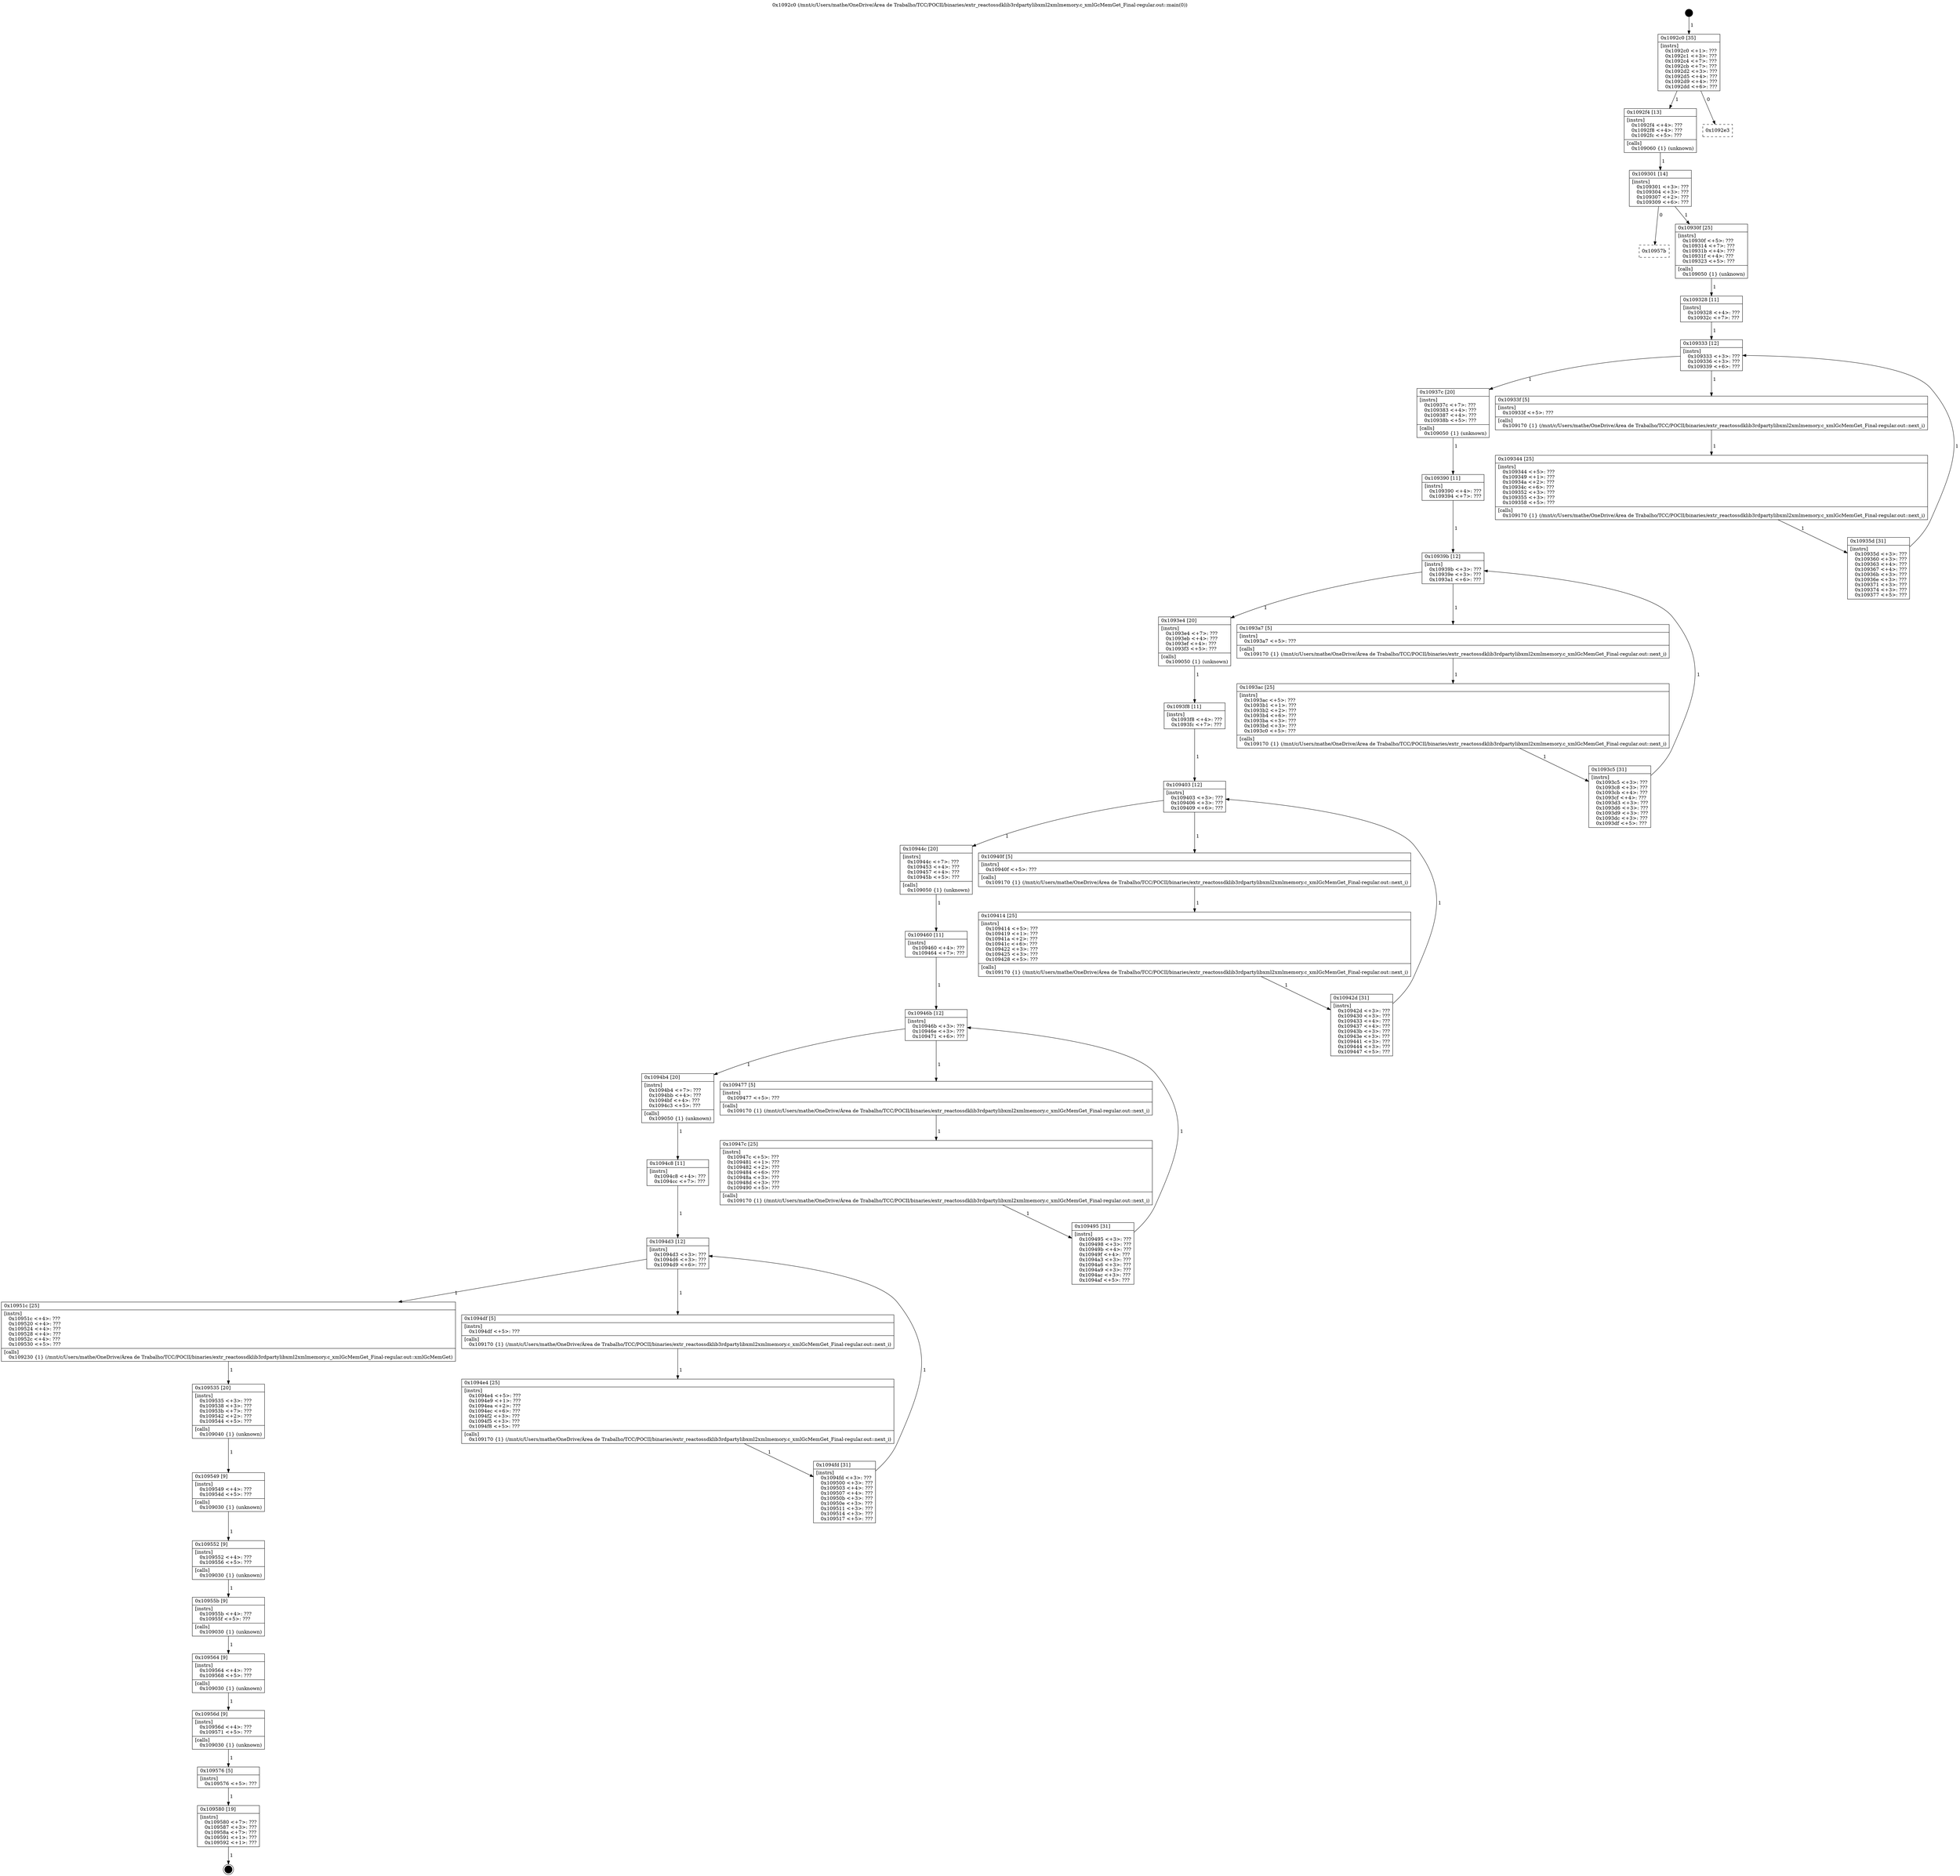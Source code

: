 digraph "0x1092c0" {
  label = "0x1092c0 (/mnt/c/Users/mathe/OneDrive/Área de Trabalho/TCC/POCII/binaries/extr_reactossdklib3rdpartylibxml2xmlmemory.c_xmlGcMemGet_Final-regular.out::main(0))"
  labelloc = "t"
  node[shape=record]

  Entry [label="",width=0.3,height=0.3,shape=circle,fillcolor=black,style=filled]
  "0x1092c0" [label="{
     0x1092c0 [35]\l
     | [instrs]\l
     &nbsp;&nbsp;0x1092c0 \<+1\>: ???\l
     &nbsp;&nbsp;0x1092c1 \<+3\>: ???\l
     &nbsp;&nbsp;0x1092c4 \<+7\>: ???\l
     &nbsp;&nbsp;0x1092cb \<+7\>: ???\l
     &nbsp;&nbsp;0x1092d2 \<+3\>: ???\l
     &nbsp;&nbsp;0x1092d5 \<+4\>: ???\l
     &nbsp;&nbsp;0x1092d9 \<+4\>: ???\l
     &nbsp;&nbsp;0x1092dd \<+6\>: ???\l
  }"]
  "0x1092f4" [label="{
     0x1092f4 [13]\l
     | [instrs]\l
     &nbsp;&nbsp;0x1092f4 \<+4\>: ???\l
     &nbsp;&nbsp;0x1092f8 \<+4\>: ???\l
     &nbsp;&nbsp;0x1092fc \<+5\>: ???\l
     | [calls]\l
     &nbsp;&nbsp;0x109060 \{1\} (unknown)\l
  }"]
  "0x1092e3" [label="{
     0x1092e3\l
  }", style=dashed]
  "0x109301" [label="{
     0x109301 [14]\l
     | [instrs]\l
     &nbsp;&nbsp;0x109301 \<+3\>: ???\l
     &nbsp;&nbsp;0x109304 \<+3\>: ???\l
     &nbsp;&nbsp;0x109307 \<+2\>: ???\l
     &nbsp;&nbsp;0x109309 \<+6\>: ???\l
  }"]
  "0x10957b" [label="{
     0x10957b\l
  }", style=dashed]
  "0x10930f" [label="{
     0x10930f [25]\l
     | [instrs]\l
     &nbsp;&nbsp;0x10930f \<+5\>: ???\l
     &nbsp;&nbsp;0x109314 \<+7\>: ???\l
     &nbsp;&nbsp;0x10931b \<+4\>: ???\l
     &nbsp;&nbsp;0x10931f \<+4\>: ???\l
     &nbsp;&nbsp;0x109323 \<+5\>: ???\l
     | [calls]\l
     &nbsp;&nbsp;0x109050 \{1\} (unknown)\l
  }"]
  Exit [label="",width=0.3,height=0.3,shape=circle,fillcolor=black,style=filled,peripheries=2]
  "0x109333" [label="{
     0x109333 [12]\l
     | [instrs]\l
     &nbsp;&nbsp;0x109333 \<+3\>: ???\l
     &nbsp;&nbsp;0x109336 \<+3\>: ???\l
     &nbsp;&nbsp;0x109339 \<+6\>: ???\l
  }"]
  "0x10937c" [label="{
     0x10937c [20]\l
     | [instrs]\l
     &nbsp;&nbsp;0x10937c \<+7\>: ???\l
     &nbsp;&nbsp;0x109383 \<+4\>: ???\l
     &nbsp;&nbsp;0x109387 \<+4\>: ???\l
     &nbsp;&nbsp;0x10938b \<+5\>: ???\l
     | [calls]\l
     &nbsp;&nbsp;0x109050 \{1\} (unknown)\l
  }"]
  "0x10933f" [label="{
     0x10933f [5]\l
     | [instrs]\l
     &nbsp;&nbsp;0x10933f \<+5\>: ???\l
     | [calls]\l
     &nbsp;&nbsp;0x109170 \{1\} (/mnt/c/Users/mathe/OneDrive/Área de Trabalho/TCC/POCII/binaries/extr_reactossdklib3rdpartylibxml2xmlmemory.c_xmlGcMemGet_Final-regular.out::next_i)\l
  }"]
  "0x109344" [label="{
     0x109344 [25]\l
     | [instrs]\l
     &nbsp;&nbsp;0x109344 \<+5\>: ???\l
     &nbsp;&nbsp;0x109349 \<+1\>: ???\l
     &nbsp;&nbsp;0x10934a \<+2\>: ???\l
     &nbsp;&nbsp;0x10934c \<+6\>: ???\l
     &nbsp;&nbsp;0x109352 \<+3\>: ???\l
     &nbsp;&nbsp;0x109355 \<+3\>: ???\l
     &nbsp;&nbsp;0x109358 \<+5\>: ???\l
     | [calls]\l
     &nbsp;&nbsp;0x109170 \{1\} (/mnt/c/Users/mathe/OneDrive/Área de Trabalho/TCC/POCII/binaries/extr_reactossdklib3rdpartylibxml2xmlmemory.c_xmlGcMemGet_Final-regular.out::next_i)\l
  }"]
  "0x10935d" [label="{
     0x10935d [31]\l
     | [instrs]\l
     &nbsp;&nbsp;0x10935d \<+3\>: ???\l
     &nbsp;&nbsp;0x109360 \<+3\>: ???\l
     &nbsp;&nbsp;0x109363 \<+4\>: ???\l
     &nbsp;&nbsp;0x109367 \<+4\>: ???\l
     &nbsp;&nbsp;0x10936b \<+3\>: ???\l
     &nbsp;&nbsp;0x10936e \<+3\>: ???\l
     &nbsp;&nbsp;0x109371 \<+3\>: ???\l
     &nbsp;&nbsp;0x109374 \<+3\>: ???\l
     &nbsp;&nbsp;0x109377 \<+5\>: ???\l
  }"]
  "0x109328" [label="{
     0x109328 [11]\l
     | [instrs]\l
     &nbsp;&nbsp;0x109328 \<+4\>: ???\l
     &nbsp;&nbsp;0x10932c \<+7\>: ???\l
  }"]
  "0x10939b" [label="{
     0x10939b [12]\l
     | [instrs]\l
     &nbsp;&nbsp;0x10939b \<+3\>: ???\l
     &nbsp;&nbsp;0x10939e \<+3\>: ???\l
     &nbsp;&nbsp;0x1093a1 \<+6\>: ???\l
  }"]
  "0x1093e4" [label="{
     0x1093e4 [20]\l
     | [instrs]\l
     &nbsp;&nbsp;0x1093e4 \<+7\>: ???\l
     &nbsp;&nbsp;0x1093eb \<+4\>: ???\l
     &nbsp;&nbsp;0x1093ef \<+4\>: ???\l
     &nbsp;&nbsp;0x1093f3 \<+5\>: ???\l
     | [calls]\l
     &nbsp;&nbsp;0x109050 \{1\} (unknown)\l
  }"]
  "0x1093a7" [label="{
     0x1093a7 [5]\l
     | [instrs]\l
     &nbsp;&nbsp;0x1093a7 \<+5\>: ???\l
     | [calls]\l
     &nbsp;&nbsp;0x109170 \{1\} (/mnt/c/Users/mathe/OneDrive/Área de Trabalho/TCC/POCII/binaries/extr_reactossdklib3rdpartylibxml2xmlmemory.c_xmlGcMemGet_Final-regular.out::next_i)\l
  }"]
  "0x1093ac" [label="{
     0x1093ac [25]\l
     | [instrs]\l
     &nbsp;&nbsp;0x1093ac \<+5\>: ???\l
     &nbsp;&nbsp;0x1093b1 \<+1\>: ???\l
     &nbsp;&nbsp;0x1093b2 \<+2\>: ???\l
     &nbsp;&nbsp;0x1093b4 \<+6\>: ???\l
     &nbsp;&nbsp;0x1093ba \<+3\>: ???\l
     &nbsp;&nbsp;0x1093bd \<+3\>: ???\l
     &nbsp;&nbsp;0x1093c0 \<+5\>: ???\l
     | [calls]\l
     &nbsp;&nbsp;0x109170 \{1\} (/mnt/c/Users/mathe/OneDrive/Área de Trabalho/TCC/POCII/binaries/extr_reactossdklib3rdpartylibxml2xmlmemory.c_xmlGcMemGet_Final-regular.out::next_i)\l
  }"]
  "0x1093c5" [label="{
     0x1093c5 [31]\l
     | [instrs]\l
     &nbsp;&nbsp;0x1093c5 \<+3\>: ???\l
     &nbsp;&nbsp;0x1093c8 \<+3\>: ???\l
     &nbsp;&nbsp;0x1093cb \<+4\>: ???\l
     &nbsp;&nbsp;0x1093cf \<+4\>: ???\l
     &nbsp;&nbsp;0x1093d3 \<+3\>: ???\l
     &nbsp;&nbsp;0x1093d6 \<+3\>: ???\l
     &nbsp;&nbsp;0x1093d9 \<+3\>: ???\l
     &nbsp;&nbsp;0x1093dc \<+3\>: ???\l
     &nbsp;&nbsp;0x1093df \<+5\>: ???\l
  }"]
  "0x109390" [label="{
     0x109390 [11]\l
     | [instrs]\l
     &nbsp;&nbsp;0x109390 \<+4\>: ???\l
     &nbsp;&nbsp;0x109394 \<+7\>: ???\l
  }"]
  "0x109403" [label="{
     0x109403 [12]\l
     | [instrs]\l
     &nbsp;&nbsp;0x109403 \<+3\>: ???\l
     &nbsp;&nbsp;0x109406 \<+3\>: ???\l
     &nbsp;&nbsp;0x109409 \<+6\>: ???\l
  }"]
  "0x10944c" [label="{
     0x10944c [20]\l
     | [instrs]\l
     &nbsp;&nbsp;0x10944c \<+7\>: ???\l
     &nbsp;&nbsp;0x109453 \<+4\>: ???\l
     &nbsp;&nbsp;0x109457 \<+4\>: ???\l
     &nbsp;&nbsp;0x10945b \<+5\>: ???\l
     | [calls]\l
     &nbsp;&nbsp;0x109050 \{1\} (unknown)\l
  }"]
  "0x10940f" [label="{
     0x10940f [5]\l
     | [instrs]\l
     &nbsp;&nbsp;0x10940f \<+5\>: ???\l
     | [calls]\l
     &nbsp;&nbsp;0x109170 \{1\} (/mnt/c/Users/mathe/OneDrive/Área de Trabalho/TCC/POCII/binaries/extr_reactossdklib3rdpartylibxml2xmlmemory.c_xmlGcMemGet_Final-regular.out::next_i)\l
  }"]
  "0x109414" [label="{
     0x109414 [25]\l
     | [instrs]\l
     &nbsp;&nbsp;0x109414 \<+5\>: ???\l
     &nbsp;&nbsp;0x109419 \<+1\>: ???\l
     &nbsp;&nbsp;0x10941a \<+2\>: ???\l
     &nbsp;&nbsp;0x10941c \<+6\>: ???\l
     &nbsp;&nbsp;0x109422 \<+3\>: ???\l
     &nbsp;&nbsp;0x109425 \<+3\>: ???\l
     &nbsp;&nbsp;0x109428 \<+5\>: ???\l
     | [calls]\l
     &nbsp;&nbsp;0x109170 \{1\} (/mnt/c/Users/mathe/OneDrive/Área de Trabalho/TCC/POCII/binaries/extr_reactossdklib3rdpartylibxml2xmlmemory.c_xmlGcMemGet_Final-regular.out::next_i)\l
  }"]
  "0x10942d" [label="{
     0x10942d [31]\l
     | [instrs]\l
     &nbsp;&nbsp;0x10942d \<+3\>: ???\l
     &nbsp;&nbsp;0x109430 \<+3\>: ???\l
     &nbsp;&nbsp;0x109433 \<+4\>: ???\l
     &nbsp;&nbsp;0x109437 \<+4\>: ???\l
     &nbsp;&nbsp;0x10943b \<+3\>: ???\l
     &nbsp;&nbsp;0x10943e \<+3\>: ???\l
     &nbsp;&nbsp;0x109441 \<+3\>: ???\l
     &nbsp;&nbsp;0x109444 \<+3\>: ???\l
     &nbsp;&nbsp;0x109447 \<+5\>: ???\l
  }"]
  "0x1093f8" [label="{
     0x1093f8 [11]\l
     | [instrs]\l
     &nbsp;&nbsp;0x1093f8 \<+4\>: ???\l
     &nbsp;&nbsp;0x1093fc \<+7\>: ???\l
  }"]
  "0x10946b" [label="{
     0x10946b [12]\l
     | [instrs]\l
     &nbsp;&nbsp;0x10946b \<+3\>: ???\l
     &nbsp;&nbsp;0x10946e \<+3\>: ???\l
     &nbsp;&nbsp;0x109471 \<+6\>: ???\l
  }"]
  "0x1094b4" [label="{
     0x1094b4 [20]\l
     | [instrs]\l
     &nbsp;&nbsp;0x1094b4 \<+7\>: ???\l
     &nbsp;&nbsp;0x1094bb \<+4\>: ???\l
     &nbsp;&nbsp;0x1094bf \<+4\>: ???\l
     &nbsp;&nbsp;0x1094c3 \<+5\>: ???\l
     | [calls]\l
     &nbsp;&nbsp;0x109050 \{1\} (unknown)\l
  }"]
  "0x109477" [label="{
     0x109477 [5]\l
     | [instrs]\l
     &nbsp;&nbsp;0x109477 \<+5\>: ???\l
     | [calls]\l
     &nbsp;&nbsp;0x109170 \{1\} (/mnt/c/Users/mathe/OneDrive/Área de Trabalho/TCC/POCII/binaries/extr_reactossdklib3rdpartylibxml2xmlmemory.c_xmlGcMemGet_Final-regular.out::next_i)\l
  }"]
  "0x10947c" [label="{
     0x10947c [25]\l
     | [instrs]\l
     &nbsp;&nbsp;0x10947c \<+5\>: ???\l
     &nbsp;&nbsp;0x109481 \<+1\>: ???\l
     &nbsp;&nbsp;0x109482 \<+2\>: ???\l
     &nbsp;&nbsp;0x109484 \<+6\>: ???\l
     &nbsp;&nbsp;0x10948a \<+3\>: ???\l
     &nbsp;&nbsp;0x10948d \<+3\>: ???\l
     &nbsp;&nbsp;0x109490 \<+5\>: ???\l
     | [calls]\l
     &nbsp;&nbsp;0x109170 \{1\} (/mnt/c/Users/mathe/OneDrive/Área de Trabalho/TCC/POCII/binaries/extr_reactossdklib3rdpartylibxml2xmlmemory.c_xmlGcMemGet_Final-regular.out::next_i)\l
  }"]
  "0x109495" [label="{
     0x109495 [31]\l
     | [instrs]\l
     &nbsp;&nbsp;0x109495 \<+3\>: ???\l
     &nbsp;&nbsp;0x109498 \<+3\>: ???\l
     &nbsp;&nbsp;0x10949b \<+4\>: ???\l
     &nbsp;&nbsp;0x10949f \<+4\>: ???\l
     &nbsp;&nbsp;0x1094a3 \<+3\>: ???\l
     &nbsp;&nbsp;0x1094a6 \<+3\>: ???\l
     &nbsp;&nbsp;0x1094a9 \<+3\>: ???\l
     &nbsp;&nbsp;0x1094ac \<+3\>: ???\l
     &nbsp;&nbsp;0x1094af \<+5\>: ???\l
  }"]
  "0x109460" [label="{
     0x109460 [11]\l
     | [instrs]\l
     &nbsp;&nbsp;0x109460 \<+4\>: ???\l
     &nbsp;&nbsp;0x109464 \<+7\>: ???\l
  }"]
  "0x1094d3" [label="{
     0x1094d3 [12]\l
     | [instrs]\l
     &nbsp;&nbsp;0x1094d3 \<+3\>: ???\l
     &nbsp;&nbsp;0x1094d6 \<+3\>: ???\l
     &nbsp;&nbsp;0x1094d9 \<+6\>: ???\l
  }"]
  "0x10951c" [label="{
     0x10951c [25]\l
     | [instrs]\l
     &nbsp;&nbsp;0x10951c \<+4\>: ???\l
     &nbsp;&nbsp;0x109520 \<+4\>: ???\l
     &nbsp;&nbsp;0x109524 \<+4\>: ???\l
     &nbsp;&nbsp;0x109528 \<+4\>: ???\l
     &nbsp;&nbsp;0x10952c \<+4\>: ???\l
     &nbsp;&nbsp;0x109530 \<+5\>: ???\l
     | [calls]\l
     &nbsp;&nbsp;0x109230 \{1\} (/mnt/c/Users/mathe/OneDrive/Área de Trabalho/TCC/POCII/binaries/extr_reactossdklib3rdpartylibxml2xmlmemory.c_xmlGcMemGet_Final-regular.out::xmlGcMemGet)\l
  }"]
  "0x1094df" [label="{
     0x1094df [5]\l
     | [instrs]\l
     &nbsp;&nbsp;0x1094df \<+5\>: ???\l
     | [calls]\l
     &nbsp;&nbsp;0x109170 \{1\} (/mnt/c/Users/mathe/OneDrive/Área de Trabalho/TCC/POCII/binaries/extr_reactossdklib3rdpartylibxml2xmlmemory.c_xmlGcMemGet_Final-regular.out::next_i)\l
  }"]
  "0x1094e4" [label="{
     0x1094e4 [25]\l
     | [instrs]\l
     &nbsp;&nbsp;0x1094e4 \<+5\>: ???\l
     &nbsp;&nbsp;0x1094e9 \<+1\>: ???\l
     &nbsp;&nbsp;0x1094ea \<+2\>: ???\l
     &nbsp;&nbsp;0x1094ec \<+6\>: ???\l
     &nbsp;&nbsp;0x1094f2 \<+3\>: ???\l
     &nbsp;&nbsp;0x1094f5 \<+3\>: ???\l
     &nbsp;&nbsp;0x1094f8 \<+5\>: ???\l
     | [calls]\l
     &nbsp;&nbsp;0x109170 \{1\} (/mnt/c/Users/mathe/OneDrive/Área de Trabalho/TCC/POCII/binaries/extr_reactossdklib3rdpartylibxml2xmlmemory.c_xmlGcMemGet_Final-regular.out::next_i)\l
  }"]
  "0x1094fd" [label="{
     0x1094fd [31]\l
     | [instrs]\l
     &nbsp;&nbsp;0x1094fd \<+3\>: ???\l
     &nbsp;&nbsp;0x109500 \<+3\>: ???\l
     &nbsp;&nbsp;0x109503 \<+4\>: ???\l
     &nbsp;&nbsp;0x109507 \<+4\>: ???\l
     &nbsp;&nbsp;0x10950b \<+3\>: ???\l
     &nbsp;&nbsp;0x10950e \<+3\>: ???\l
     &nbsp;&nbsp;0x109511 \<+3\>: ???\l
     &nbsp;&nbsp;0x109514 \<+3\>: ???\l
     &nbsp;&nbsp;0x109517 \<+5\>: ???\l
  }"]
  "0x1094c8" [label="{
     0x1094c8 [11]\l
     | [instrs]\l
     &nbsp;&nbsp;0x1094c8 \<+4\>: ???\l
     &nbsp;&nbsp;0x1094cc \<+7\>: ???\l
  }"]
  "0x109535" [label="{
     0x109535 [20]\l
     | [instrs]\l
     &nbsp;&nbsp;0x109535 \<+3\>: ???\l
     &nbsp;&nbsp;0x109538 \<+3\>: ???\l
     &nbsp;&nbsp;0x10953b \<+7\>: ???\l
     &nbsp;&nbsp;0x109542 \<+2\>: ???\l
     &nbsp;&nbsp;0x109544 \<+5\>: ???\l
     | [calls]\l
     &nbsp;&nbsp;0x109040 \{1\} (unknown)\l
  }"]
  "0x109549" [label="{
     0x109549 [9]\l
     | [instrs]\l
     &nbsp;&nbsp;0x109549 \<+4\>: ???\l
     &nbsp;&nbsp;0x10954d \<+5\>: ???\l
     | [calls]\l
     &nbsp;&nbsp;0x109030 \{1\} (unknown)\l
  }"]
  "0x109552" [label="{
     0x109552 [9]\l
     | [instrs]\l
     &nbsp;&nbsp;0x109552 \<+4\>: ???\l
     &nbsp;&nbsp;0x109556 \<+5\>: ???\l
     | [calls]\l
     &nbsp;&nbsp;0x109030 \{1\} (unknown)\l
  }"]
  "0x10955b" [label="{
     0x10955b [9]\l
     | [instrs]\l
     &nbsp;&nbsp;0x10955b \<+4\>: ???\l
     &nbsp;&nbsp;0x10955f \<+5\>: ???\l
     | [calls]\l
     &nbsp;&nbsp;0x109030 \{1\} (unknown)\l
  }"]
  "0x109564" [label="{
     0x109564 [9]\l
     | [instrs]\l
     &nbsp;&nbsp;0x109564 \<+4\>: ???\l
     &nbsp;&nbsp;0x109568 \<+5\>: ???\l
     | [calls]\l
     &nbsp;&nbsp;0x109030 \{1\} (unknown)\l
  }"]
  "0x10956d" [label="{
     0x10956d [9]\l
     | [instrs]\l
     &nbsp;&nbsp;0x10956d \<+4\>: ???\l
     &nbsp;&nbsp;0x109571 \<+5\>: ???\l
     | [calls]\l
     &nbsp;&nbsp;0x109030 \{1\} (unknown)\l
  }"]
  "0x109576" [label="{
     0x109576 [5]\l
     | [instrs]\l
     &nbsp;&nbsp;0x109576 \<+5\>: ???\l
  }"]
  "0x109580" [label="{
     0x109580 [19]\l
     | [instrs]\l
     &nbsp;&nbsp;0x109580 \<+7\>: ???\l
     &nbsp;&nbsp;0x109587 \<+3\>: ???\l
     &nbsp;&nbsp;0x10958a \<+7\>: ???\l
     &nbsp;&nbsp;0x109591 \<+1\>: ???\l
     &nbsp;&nbsp;0x109592 \<+1\>: ???\l
  }"]
  Entry -> "0x1092c0" [label=" 1"]
  "0x1092c0" -> "0x1092f4" [label=" 1"]
  "0x1092c0" -> "0x1092e3" [label=" 0"]
  "0x1092f4" -> "0x109301" [label=" 1"]
  "0x109301" -> "0x10957b" [label=" 0"]
  "0x109301" -> "0x10930f" [label=" 1"]
  "0x109580" -> Exit [label=" 1"]
  "0x10930f" -> "0x109328" [label=" 1"]
  "0x109333" -> "0x10937c" [label=" 1"]
  "0x109333" -> "0x10933f" [label=" 1"]
  "0x10933f" -> "0x109344" [label=" 1"]
  "0x109344" -> "0x10935d" [label=" 1"]
  "0x109328" -> "0x109333" [label=" 1"]
  "0x10935d" -> "0x109333" [label=" 1"]
  "0x10937c" -> "0x109390" [label=" 1"]
  "0x10939b" -> "0x1093e4" [label=" 1"]
  "0x10939b" -> "0x1093a7" [label=" 1"]
  "0x1093a7" -> "0x1093ac" [label=" 1"]
  "0x1093ac" -> "0x1093c5" [label=" 1"]
  "0x109390" -> "0x10939b" [label=" 1"]
  "0x1093c5" -> "0x10939b" [label=" 1"]
  "0x1093e4" -> "0x1093f8" [label=" 1"]
  "0x109403" -> "0x10944c" [label=" 1"]
  "0x109403" -> "0x10940f" [label=" 1"]
  "0x10940f" -> "0x109414" [label=" 1"]
  "0x109414" -> "0x10942d" [label=" 1"]
  "0x1093f8" -> "0x109403" [label=" 1"]
  "0x10942d" -> "0x109403" [label=" 1"]
  "0x10944c" -> "0x109460" [label=" 1"]
  "0x10946b" -> "0x1094b4" [label=" 1"]
  "0x10946b" -> "0x109477" [label=" 1"]
  "0x109477" -> "0x10947c" [label=" 1"]
  "0x10947c" -> "0x109495" [label=" 1"]
  "0x109460" -> "0x10946b" [label=" 1"]
  "0x109495" -> "0x10946b" [label=" 1"]
  "0x1094b4" -> "0x1094c8" [label=" 1"]
  "0x1094d3" -> "0x10951c" [label=" 1"]
  "0x1094d3" -> "0x1094df" [label=" 1"]
  "0x1094df" -> "0x1094e4" [label=" 1"]
  "0x1094e4" -> "0x1094fd" [label=" 1"]
  "0x1094c8" -> "0x1094d3" [label=" 1"]
  "0x1094fd" -> "0x1094d3" [label=" 1"]
  "0x10951c" -> "0x109535" [label=" 1"]
  "0x109535" -> "0x109549" [label=" 1"]
  "0x109549" -> "0x109552" [label=" 1"]
  "0x109552" -> "0x10955b" [label=" 1"]
  "0x10955b" -> "0x109564" [label=" 1"]
  "0x109564" -> "0x10956d" [label=" 1"]
  "0x10956d" -> "0x109576" [label=" 1"]
  "0x109576" -> "0x109580" [label=" 1"]
}

